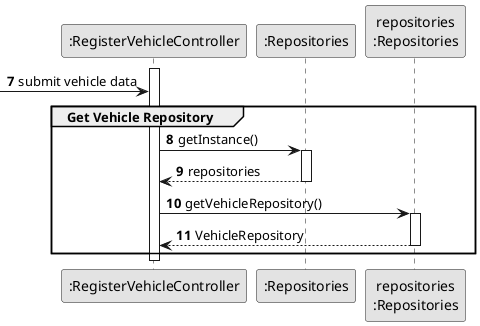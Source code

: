 @startuml
skinparam monochrome true
skinparam packageStyle rectangle
skinparam shadowing false

autonumber

'hide footbox

participant ":RegisterVehicleController" as CTRL
participant ":Repositories" as RepositorySingleton
participant "repositories\n:Repositories" as PLAT
autonumber 7


activate CTRL

 -> CTRL: submit vehicle data

    group Get Vehicle Repository

         CTRL -> RepositorySingleton: getInstance()
                    activate RepositorySingleton

                    RepositorySingleton --> CTRL: repositories
                    deactivate RepositorySingleton

                    CTRL -> PLAT: getVehicleRepository()
                    activate PLAT

                    PLAT --> CTRL: VehicleRepository
                    deactivate PLAT

    end
deactivate CTRL


@enduml